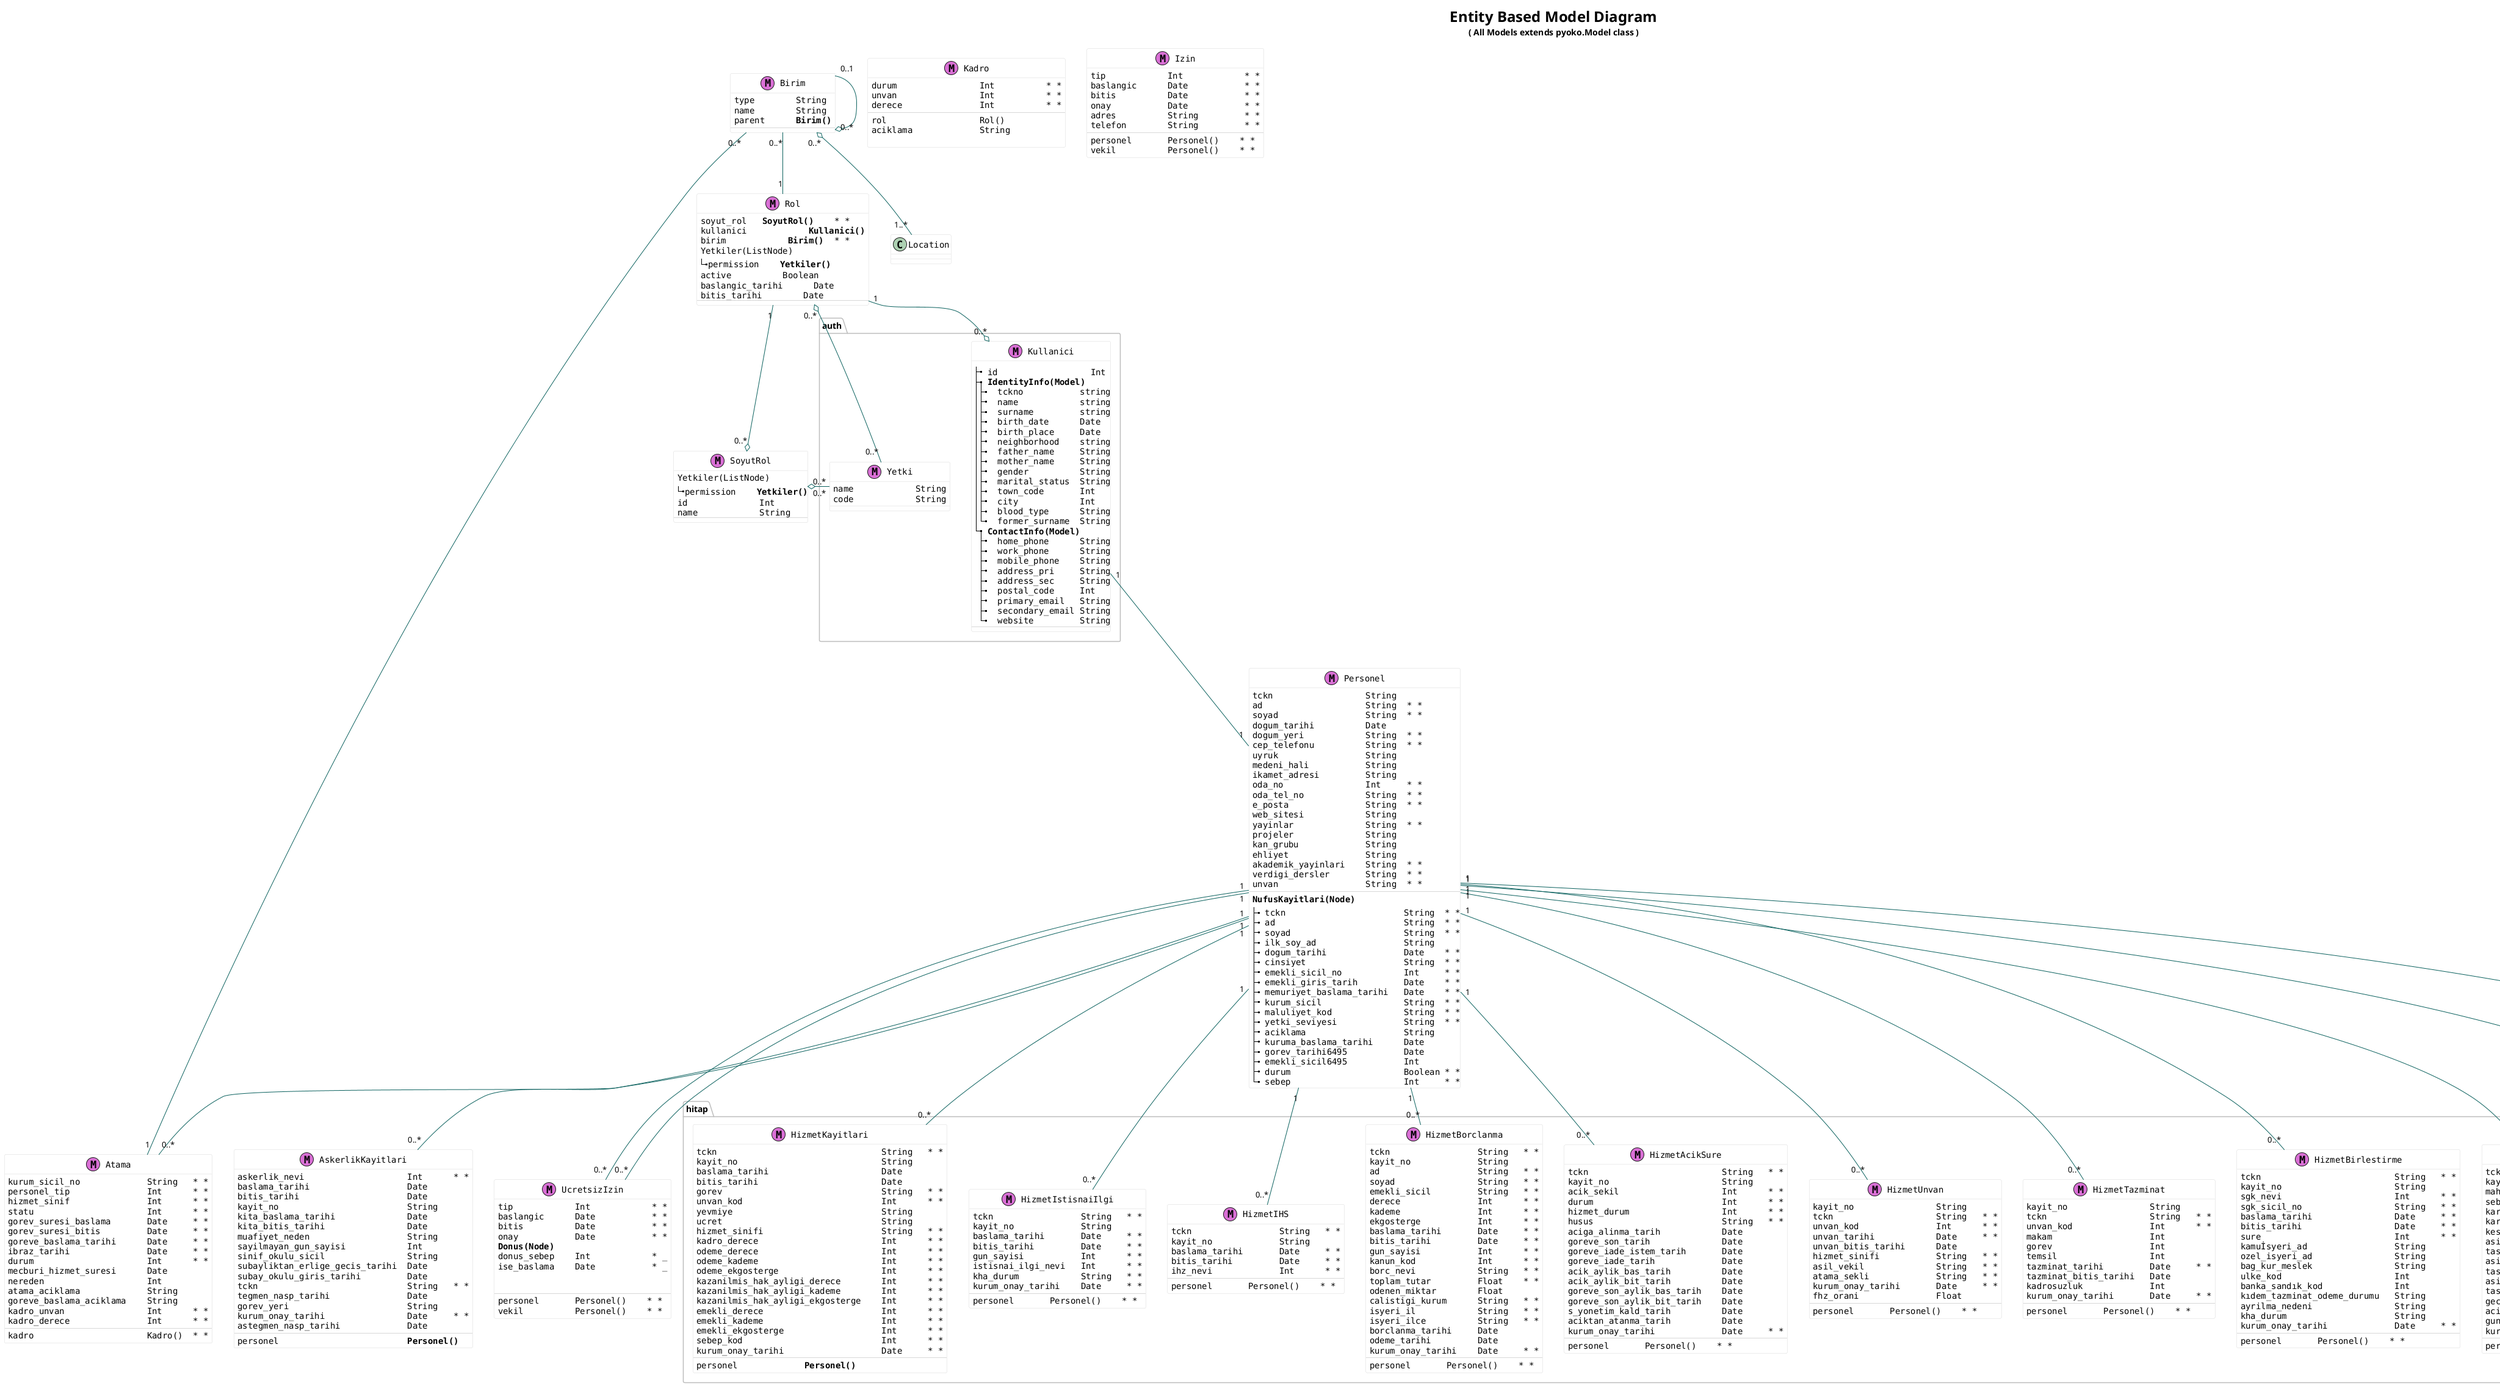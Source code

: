 @startuml

skinparam classAttributeFontName Monospaced
skinparam classBackgroundColor #FFFFFF
skinparam classBorderColor #D8D8D8
skinparam packageBorderColor #BDBDBD
skinparam classArrowColor #0B615E
skinparam shadowing false

'skinparam monochrome true
'skinparam nodesep 100
'skinparam ranksep 100
'note "All <color:black><b> (M)odels</b></color> extends <b>pyoko.Model</b> class" as N #orchid
title
<size:24>Entity Based Model Diagram</size>
( All Models extends <b>pyoko.Model</b> class )
endtitle
'legend left
'n..*     n or more instances
'n..m    Min n, Max m instances
'endlegend


' field_name            field_type     null blank
'                                      _ = True
'                                      * * = False



package auth{

class Kullanici <<(M,orchid)>>{
|_ id                  Int
|_ **IdentityInfo(Model)**
   |_  tckno           string
   |_  name            string
   |_  surname         string
   |_  birth_date      Date
   |_  birth_place     Date
   |_  neighborhood    string
   |_  father_name     String
   |_  mother_name     String
   |_  gender          String
   |_  marital_status  String
   |_  town_code       Int
   |_  city            Int
   |_  blood_type      String
   |_  former_surname  String
|_ **ContactInfo(Model)**
   |_  home_phone      String
   |_  work_phone      String
   |_  mobile_phone    String
   |_  address_pri     String
   |_  address_sec     String
   |_  postal_code     Int
   |_  primary_email   String
   |_  secondary_email String
   |_  website         String
--
}


class Yetki<<(M,orchid)>>{
name            String
code            String
}
}

package hitap{

class HizmetKurs <<(M,orchid)>>{
tckn                    String   * *
kayit_no                String
kurs_ogrenim_suresi     Int      * *
mezuniyet_tarihi        Date     * *
kurs_nevi               String   * *
bolum_ad                String   * *
okul_ad                 String   * *
ogrenim_yeri            String
denklik_tarihi          Date
denklik_okulu           String
denklik_bolum           String
kurum_onay_tarihi       Date     * *
--
personel       Personel()    * *

--
}

class HizmetOkul <<(M,orchid)>>{
kayit_no                String
tckn                    String   * *
ogrenim_durumu          Int      * *
mezuniyet_tarihi        Date     * *
okul_ad                 String
bolum                   String
ogrenim_yer             String
denklik_tarihi          Date
denklik_okul            String
denklik_bolum           String
ogrenim_suresi          Int      * *
hazirlik                Boolean  * *
kurum_onay_tarihi       Date     * *
--
personel       Personel()    * *
}


class HizmetMahkeme <<(M,orchid)>>{
tckn                    String   * *
kayit_no                String
mahkeme_ad              String   * *
sebep                   Int      * *
karar_tarihi            Date     * *
karar_sayisi            Int      * *
kesinlesme_tarihi       Date
asil_dogum_tarihi       Date
tashih_dogum_tarihi     Date
asil_ad                 String
tashih_ad               String
asil_soyad              String
tashih_soyad            String
gecerli_dogum_tarihi    Date
aciklama                String
gun_sayisi              Int
kurum_onay_tarihi       Date     * *
--
personel       Personel()    * *
}

class HizmetBirlestirme <<(M,orchid)>>{
tckn                          String   * *
kayit_no                      String
sgk_nevi                      Int      * *
sgk_sicil_no                  String   * *
baslama_tarihi                Date     * *
bitis_tarihi                  Date     * *
sure                          Int      * *
kamuİsyeri_ad                 String
ozel_isyeri_ad                String
bag_kur_meslek                String
ulke_kod                      Int
banka_sandık_kod              Int
kıdem_tazminat_odeme_durumu   String
ayrilma_nedeni                String
kha_durum                     String
kurum_onay_tarihi             Date     * *
--
personel       Personel()    * *
}

class HizmetTazminat <<(M,orchid)>>{
kayit_no                String
tckn                    String   * *
unvan_kod               Int      * *
makam                   Int
gorev                   Int
temsil                  Int
tazminat_tarihi         Date     * *
tazminat_bitis_tarihi   Date
kadrosuzluk             Int
kurum_onay_tarihi       Date     * *
--
personel       Personel()    * *
}

class HizmetUnvan <<(M,orchid)>>{
kayit_no                String
tckn                    String   * *
unvan_kod               Int      * *
unvan_tarihi            Date     * *
unvan_bitis_tarihi      Date
hizmet_sinifi           String   * *
asil_vekil              String   * *
atama_sekli             String   * *
kurum_onay_tarihi       Date     * *
fhz_orani               Float
--
personel       Personel()    * *
}

class HizmetAcikSure <<(M,orchid)>>{
tckn                          String   * *
kayit_no                      String
acik_sekil                    Int      * *
durum                         Int      * *
hizmet_durum                  Int      * *
husus                         String   * *
aciga_alinma_tarih            Date
goreve_son_tarih              Date
goreve_iade_istem_tarih       Date
goreve_iade_tarih             Date
acik_aylik_bas_tarih          Date
acik_aylik_bit_tarih          Date
goreve_son_aylik_bas_tarih    Date
goreve_son_aylik_bit_tarih    Date
s_yonetim_kald_tarih          Date
aciktan_atanma_tarih          Date
kurum_onay_tarihi             Date     * *
--
personel       Personel()    * *
}

class HizmetBorclanma <<(M,orchid)>>{
tckn                 String   * *
kayit_no             String
ad                   String   * *
soyad                String   * *
emekli_sicil         String   * *
derece               Int      * *
kademe               Int      * *
ekgosterge           Int      * *
baslama_tarihi       Date     * *
bitis_tarihi         Date     * *
gun_sayisi           Int      * *
kanun_kod            Int      * *
borc_nevi            String   * *
toplam_tutar         Float    * *
odenen_miktar        Float
calistigi_kurum      String   * *
isyeri_il            String   * *
isyeri_ilce          String   * *
borclanma_tarihi     Date
odeme_tarihi         Date
kurum_onay_tarihi    Date     * *
--
personel       Personel()    * *
}
class HizmetIHS <<(M,orchid)>>{
tckn                 String   * *
kayit_no             String
baslama_tarihi       Date     * *
bitis_tarihi         Date     * *
ihz_nevi             Int      * *
--
personel       Personel()    * *
}

class HizmetIstisnaiIlgi <<(M,orchid)>>{
tckn                 String   * *
kayit_no             String
baslama_tarihi       Date     * *
bitis_tarihi         Date     * *
gun_sayisi           Int      * *
istisnai_ilgi_nevi   Int      * *
kha_durum            String   * *
kurum_onay_tarihi    Date     * *
--
personel       Personel()    * *
}


class HizmetKayitlari<<(M,orchid)>>{
tckn                                String   * *
kayit_no                            String
baslama_tarihi                      Date
bitis_tarihi                        Date
gorev                               String   * *
unvan_kod                           Int      * *
yevmiye                             String
ucret                               String
hizmet_sinifi                       String   * *
kadro_derece                        Int      * *
odeme_derece                        Int      * *
odeme_kademe                        Int      * *
odeme_ekgosterge                    Int      * *
kazanilmis_hak_ayligi_derece        Int      * *
kazanilmis_hak_ayligi_kademe        Int      * *
kazanilmis_hak_ayligi_ekgosterge    Int      * *
emekli_derece                       Int      * *
emekli_kademe                       Int      * *
emekli_ekgosterge                   Int      * *
sebep_kod                           Int      * *
kurum_onay_tarihi                   Date     * *
--
personel             **Personel()**
}




}
class AskerlikKayitlari <<(M,orchid)>>{
askerlik_nevi                    Int      * *
baslama_tarihi                   Date
bitis_tarihi                     Date
kayit_no                         String
kita_baslama_tarihi              Date
kita_bitis_tarihi                Date
muafiyet_neden                   String
sayilmayan_gun_sayisi            Int
sinif_okulu_sicil                String
subayliktan_erlige_gecis_tarihi  Date
subay_okulu_giris_tarihi         Date
tckn                             String   * *
tegmen_nasp_tarihi               Date
gorev_yeri                       String
kurum_onay_tarihi                Date     * *
astegmen_nasp_tarihi             Date
--
personel                         **Personel()**
}


class Birim<<(M,orchid)>>{
type        String
name        String
parent      **Birim()**
--
}

class Personel <<(M,orchid)>>{
tckn                  String
ad                    String  * *
soyad                 String  * *
dogum_tarihi          Date
dogum_yeri            String  * *
cep_telefonu          String  * *
uyruk                 String
medeni_hali           String
ikamet_adresi         String
oda_no                Int     * *
oda_tel_no            String  * *
e_posta               String  * *
web_sitesi            String
yayinlar              String  * *
projeler              String
kan_grubu             String
ehliyet               String
akademik_yayinlari    String  * *
verdigi_dersler       String  * *
unvan                 String  * *
--
**NufusKayitlari(Node)**
|_ tckn                       String  * *
|_ ad                         String  * *
|_ soyad                      String  * *
|_ ilk_soy_ad                 String
|_ dogum_tarihi               Date    * *
|_ cinsiyet                   String  * *
|_ emekli_sicil_no            Int     * *
|_ emekli_giris_tarih         Date    * *
|_ memuriyet_baslama_tarihi   Date    * *
|_ kurum_sicil                String  * *
|_ maluliyet_kod              String  * *
|_ yetki_seviyesi             String  * *
|_ aciklama                   String
|_ kuruma_baslama_tarihi      Date
|_ gorev_tarihi6495           Date
|_ emekli_sicil6495           Int
|_ durum                      Boolean * *
|_ sebep                      Int     * *
}

class Atama <<(M,orchid)>>{
kurum_sicil_no             String   * *
personel_tip               Int      * *
hizmet_sinif               Int      * *
statu                      Int      * *
gorev_suresi_baslama       Date     * *
gorev_suresi_bitis         Date     * *
goreve_baslama_tarihi      Date     * *
ibraz_tarihi               Date     * *
durum                      Int      * *
mecburi_hizmet_suresi      Date
nereden                    Int
atama_aciklama             String
goreve_baslama_aciklama    String
kadro_unvan                Int      * *
kadro_derece               Int      * *
--
kadro                      Kadro()  * *
}

class Kadro <<(M,orchid)>>{
durum                Int          * *
unvan                Int          * *
derece               Int          * *
--
rol                  Rol()
aciklama             String

}


class SoyutRol<<(M,orchid)>>{
Yetkiler(ListNode)
|_permission    **Yetkiler()**
id              Int
name            String
--
}


class Izin<<(M,orchid)>>{
tip            Int            * *
baslangic      Date           * *
bitis          Date           * *
onay           Date           * *
adres          String         * *
telefon        String         * *
--
personel       Personel()    * *
vekil          Personel()    * *
}

class UcretsizIzin<<(M,orchid)>>{
tip            Int            * *
baslangic      Date           * *
bitis          Date           * *
onay           Date           * *
**Donus(Node)**
donus_sebep    Int            * _
ise_baslama    Date           * _


--
personel       Personel()    * *
vekil          Personel()    * *
}

class Rol<<(M,orchid)>>{
soyut_rol   **SoyutRol()**    * *
kullanici            **Kullanici()**
birim            **Birim()**  * *
Yetkiler(ListNode)
|_permission    **Yetkiler()**
active          Boolean
baslangic_tarihi      Date
bitis_tarihi        Date
--
}


Personel "1" -- "0..*" UcretsizIzin
Personel "1" -- "0..*" UcretsizIzin
Personel "1" -- "0..*" AskerlikKayitlari
Personel "1" -- "0..*" HizmetKayitlari
Personel "1" -- "0..*" HizmetKurs
Personel "1" -- "0..*" HizmetOkul
Personel "1" -- "0..*" HizmetTazminat
Personel "1" -- "0..*" HizmetMahkeme
Personel "1" -- "0..*" HizmetUnvan
Personel "1" -- "0..*" HizmetBorclanma
Personel "1" -- "0..*" HizmetBirlestirme
Personel "1" -- "0..*" HizmetIHS
Personel "1" -- "0..*" HizmetAcikSure
Personel "1" -- "0..*" HizmetIstisnaiIlgi
Personel "1" -- "0..*" Atama


Birim "0..*" -- "1" Atama
Birim "0..*" -- "1" Rol
Birim "0..1" --o "0..*" Birim
Kullanici "0..*" o-- "1" Rol

Rol "1" --o "0..*" SoyutRol
SoyutRol "0..*" o-- "0..*" Yetki
Rol "0..*" o-- "0..*" Yetki


Kullanici "1" -- "1" Personel
Birim "0..*" o-- "1..*" Location

@enduml

